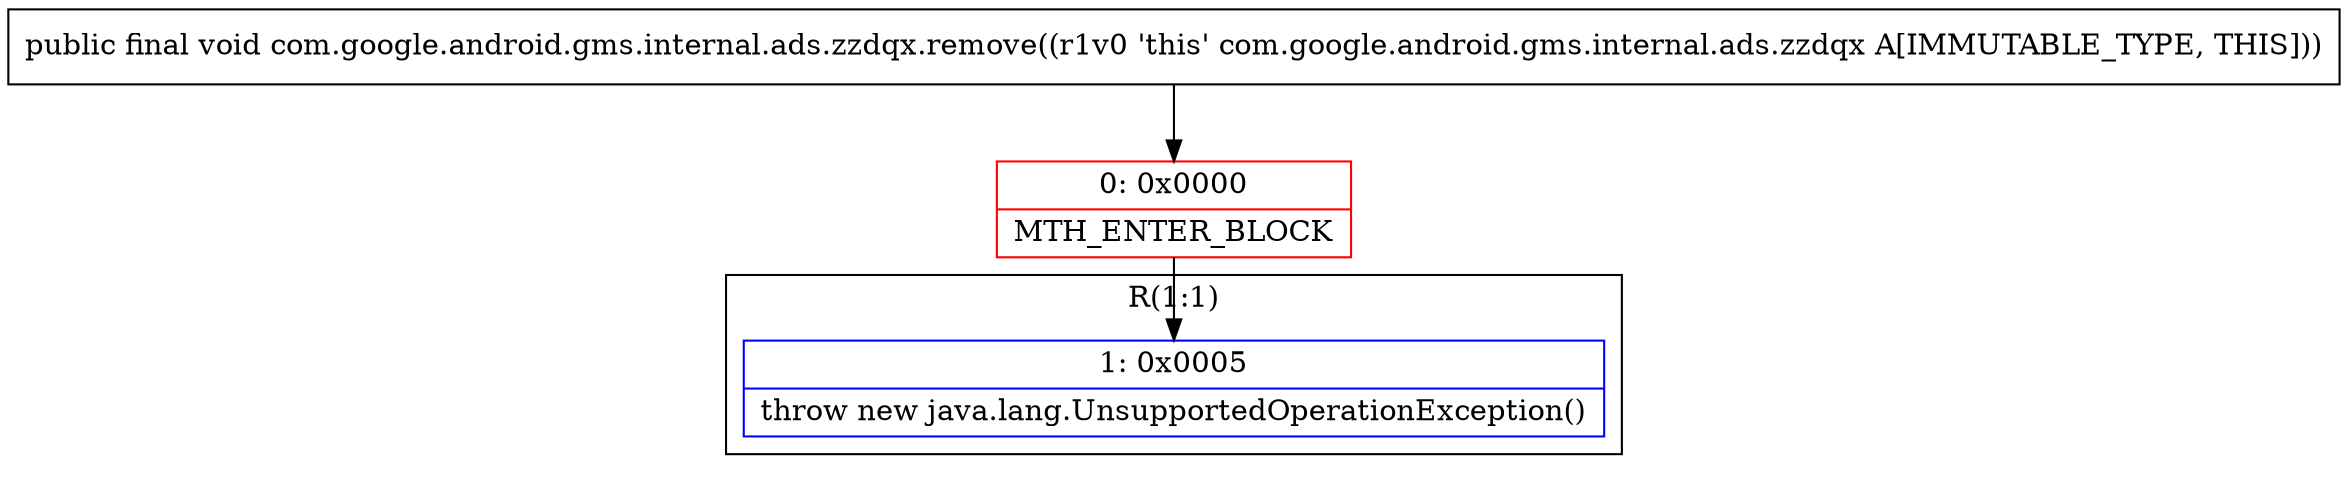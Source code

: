 digraph "CFG forcom.google.android.gms.internal.ads.zzdqx.remove()V" {
subgraph cluster_Region_1716286530 {
label = "R(1:1)";
node [shape=record,color=blue];
Node_1 [shape=record,label="{1\:\ 0x0005|throw new java.lang.UnsupportedOperationException()\l}"];
}
Node_0 [shape=record,color=red,label="{0\:\ 0x0000|MTH_ENTER_BLOCK\l}"];
MethodNode[shape=record,label="{public final void com.google.android.gms.internal.ads.zzdqx.remove((r1v0 'this' com.google.android.gms.internal.ads.zzdqx A[IMMUTABLE_TYPE, THIS])) }"];
MethodNode -> Node_0;
Node_0 -> Node_1;
}

